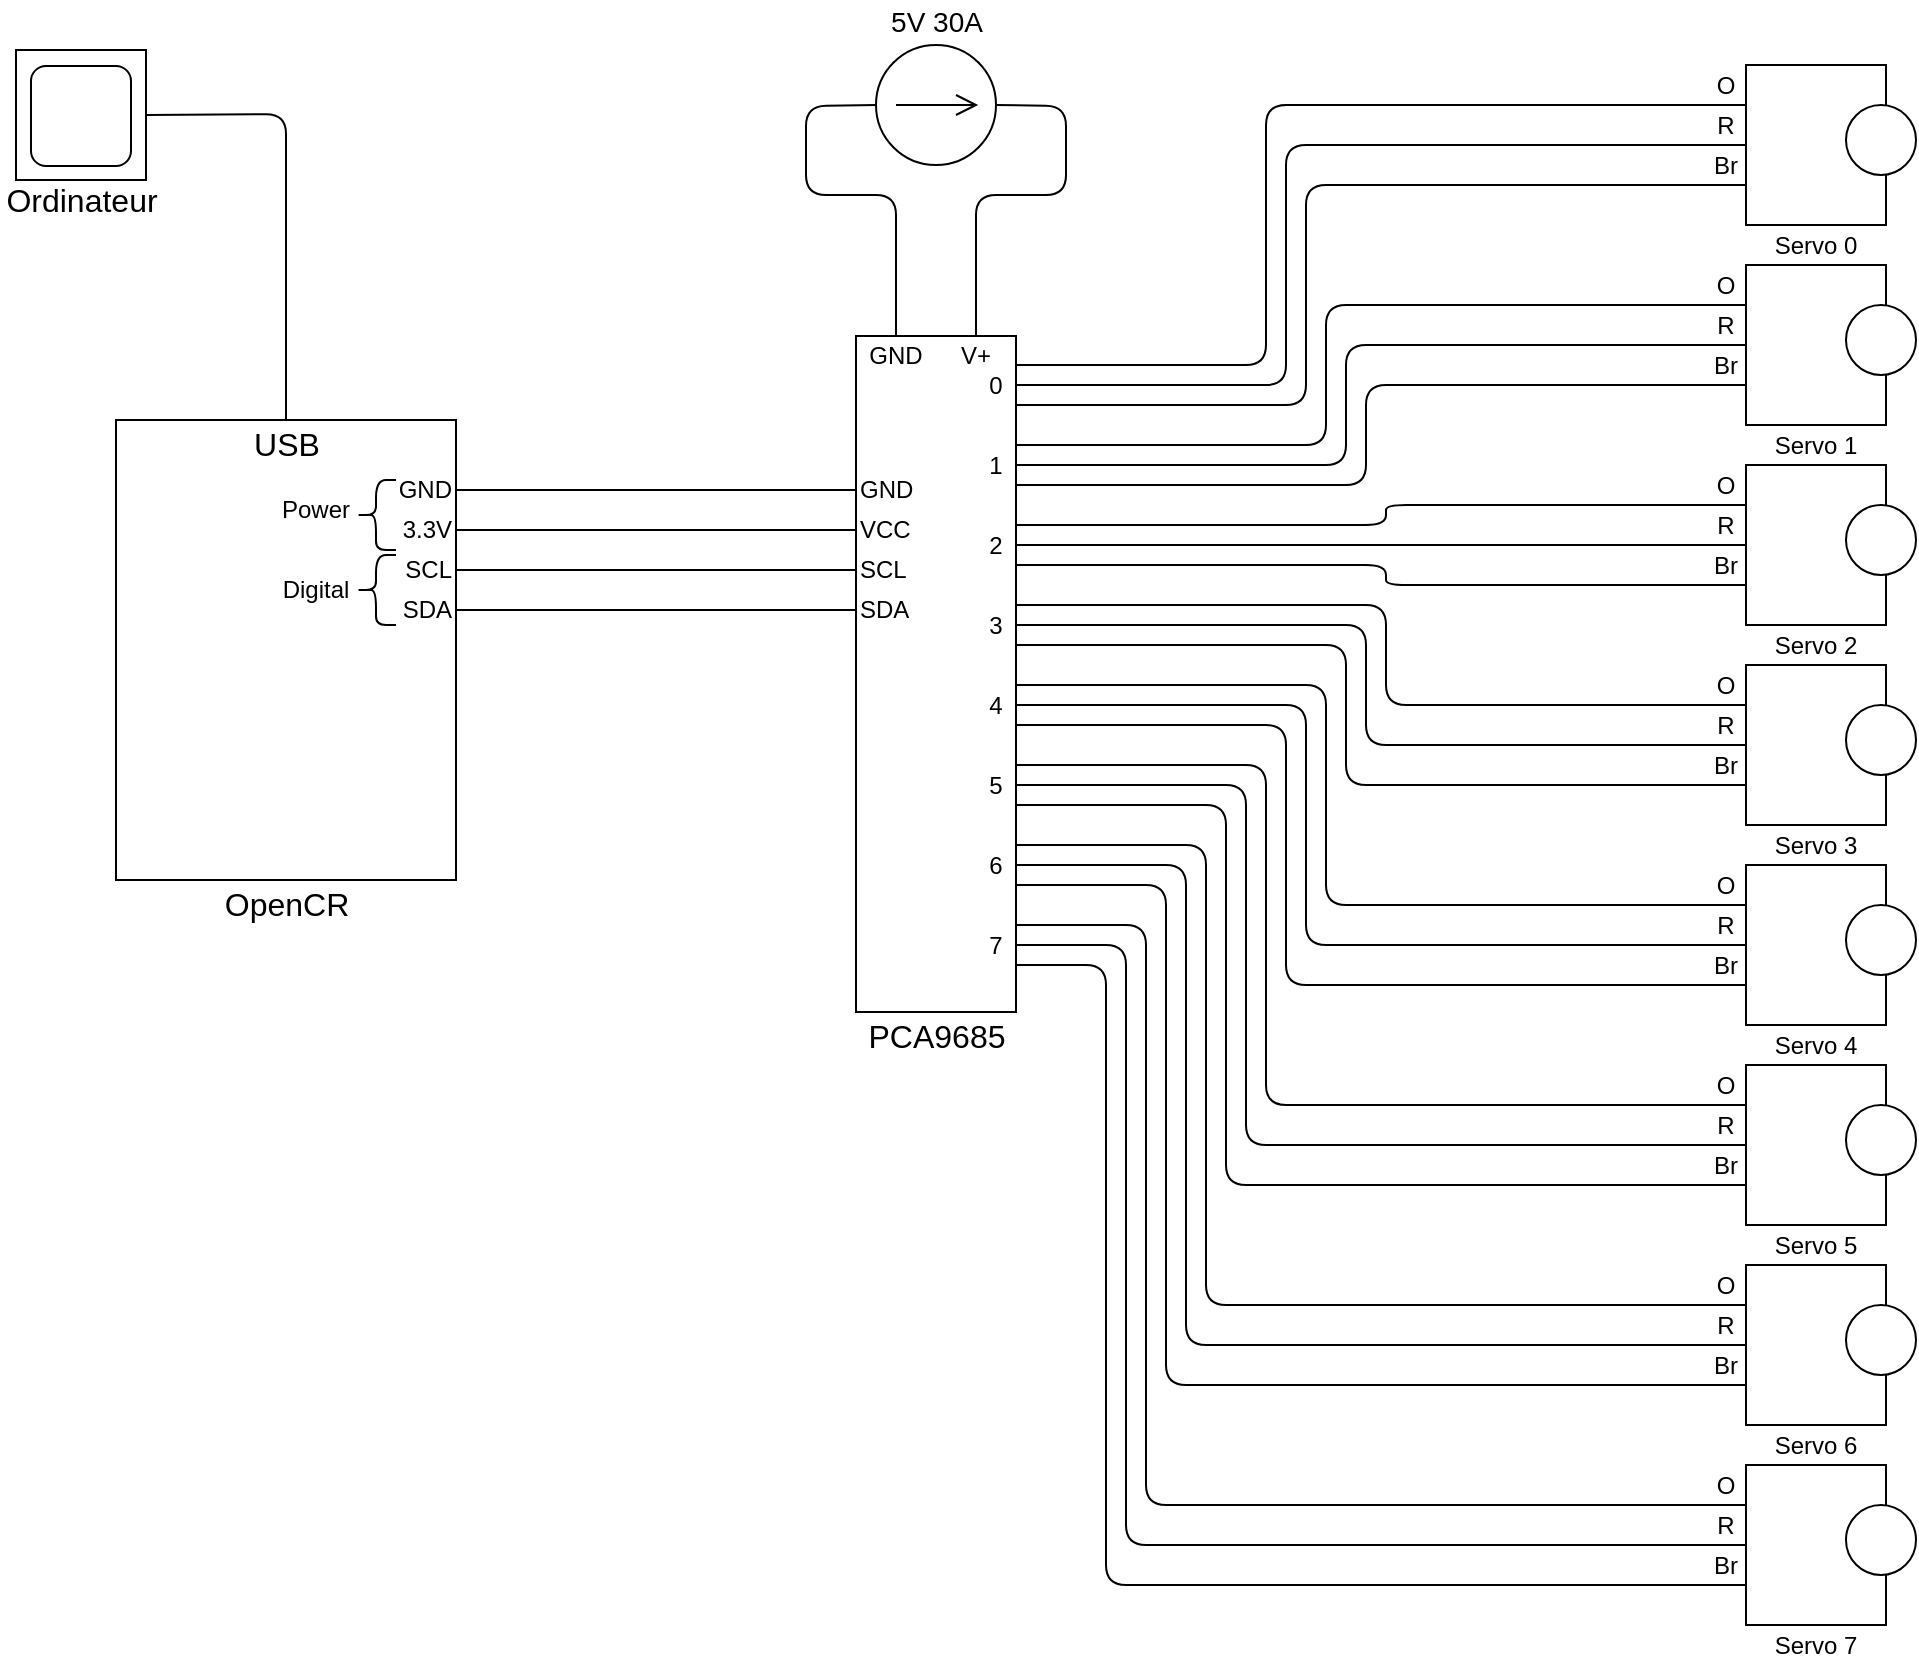 <mxfile version="10.6.0" type="device"><diagram name="Page-1" id="7e0a89b8-554c-2b80-1dc8-d5c74ca68de4"><mxGraphModel dx="1683" dy="985" grid="0" gridSize="5" guides="1" tooltips="1" connect="1" arrows="1" fold="1" page="1" pageScale="1" pageWidth="1100" pageHeight="850" background="#ffffff" math="0" shadow="0"><root><mxCell id="0"/><mxCell id="1" parent="0"/><mxCell id="9G2oaroTnhtxI1c97SBl-64" value="Servo 0" style="text;html=1;strokeColor=none;fillColor=none;align=center;verticalAlign=middle;whiteSpace=wrap;rounded=0;" vertex="1" parent="1"><mxGeometry x="965" y="127.5" width="60" height="20" as="geometry"/></mxCell><mxCell id="9G2oaroTnhtxI1c97SBl-65" value="Servo 1" style="text;html=1;strokeColor=none;fillColor=none;align=center;verticalAlign=middle;whiteSpace=wrap;rounded=0;" vertex="1" parent="1"><mxGeometry x="965" y="227.5" width="60" height="20" as="geometry"/></mxCell><mxCell id="9G2oaroTnhtxI1c97SBl-66" value="Servo 2" style="text;html=1;strokeColor=none;fillColor=none;align=center;verticalAlign=middle;whiteSpace=wrap;rounded=0;" vertex="1" parent="1"><mxGeometry x="965" y="327.5" width="60" height="20" as="geometry"/></mxCell><mxCell id="9G2oaroTnhtxI1c97SBl-67" value="Servo 3" style="text;html=1;strokeColor=none;fillColor=none;align=center;verticalAlign=middle;whiteSpace=wrap;rounded=0;" vertex="1" parent="1"><mxGeometry x="965" y="427.5" width="60" height="20" as="geometry"/></mxCell><mxCell id="9G2oaroTnhtxI1c97SBl-68" value="Servo 4" style="text;html=1;strokeColor=none;fillColor=none;align=center;verticalAlign=middle;whiteSpace=wrap;rounded=0;" vertex="1" parent="1"><mxGeometry x="965" y="527.5" width="60" height="20" as="geometry"/></mxCell><mxCell id="9G2oaroTnhtxI1c97SBl-69" value="Servo 5" style="text;html=1;strokeColor=none;fillColor=none;align=center;verticalAlign=middle;whiteSpace=wrap;rounded=0;" vertex="1" parent="1"><mxGeometry x="965" y="627.5" width="60" height="20" as="geometry"/></mxCell><mxCell id="9G2oaroTnhtxI1c97SBl-70" value="Servo 6" style="text;html=1;strokeColor=none;fillColor=none;align=center;verticalAlign=middle;whiteSpace=wrap;rounded=0;" vertex="1" parent="1"><mxGeometry x="965" y="727.5" width="60" height="20" as="geometry"/></mxCell><mxCell id="9G2oaroTnhtxI1c97SBl-71" value="Servo 7" style="text;html=1;strokeColor=none;fillColor=none;align=center;verticalAlign=middle;whiteSpace=wrap;rounded=0;" vertex="1" parent="1"><mxGeometry x="965" y="827.5" width="60" height="20" as="geometry"/></mxCell><mxCell id="9G2oaroTnhtxI1c97SBl-73" value="" style="rounded=0;whiteSpace=wrap;html=1;" vertex="1" parent="1"><mxGeometry x="515" y="183" width="80" height="338" as="geometry"/></mxCell><mxCell id="9G2oaroTnhtxI1c97SBl-98" value="" style="endArrow=none;html=1;entryX=0;entryY=0.25;entryDx=0;entryDy=0;" edge="1" parent="1" target="9G2oaroTnhtxI1c97SBl-1"><mxGeometry width="50" height="50" relative="1" as="geometry"><mxPoint x="595" y="197.5" as="sourcePoint"/><mxPoint x="930" y="67.5" as="targetPoint"/><Array as="points"><mxPoint x="720" y="197.5"/><mxPoint x="720" y="67.5"/></Array></mxGeometry></mxCell><mxCell id="9G2oaroTnhtxI1c97SBl-99" value="" style="endArrow=none;html=1;entryX=0;entryY=0.5;entryDx=0;entryDy=0;" edge="1" parent="1" target="9G2oaroTnhtxI1c97SBl-1"><mxGeometry width="50" height="50" relative="1" as="geometry"><mxPoint x="595" y="207.5" as="sourcePoint"/><mxPoint x="605" y="207.5" as="targetPoint"/><Array as="points"><mxPoint x="730" y="207.5"/><mxPoint x="730" y="87.5"/></Array></mxGeometry></mxCell><mxCell id="9G2oaroTnhtxI1c97SBl-100" value="" style="endArrow=none;html=1;entryX=0;entryY=0.75;entryDx=0;entryDy=0;" edge="1" parent="1" target="9G2oaroTnhtxI1c97SBl-1"><mxGeometry width="50" height="50" relative="1" as="geometry"><mxPoint x="595" y="217.5" as="sourcePoint"/><mxPoint x="605" y="217.5" as="targetPoint"/><Array as="points"><mxPoint x="740" y="217.5"/><mxPoint x="740" y="107.5"/></Array></mxGeometry></mxCell><mxCell id="9G2oaroTnhtxI1c97SBl-156" value="" style="endArrow=none;html=1;entryX=0;entryY=0.25;entryDx=0;entryDy=0;" edge="1" parent="1" target="9G2oaroTnhtxI1c97SBl-9"><mxGeometry width="50" height="50" relative="1" as="geometry"><mxPoint x="595" y="237.5" as="sourcePoint"/><mxPoint x="605" y="237.5" as="targetPoint"/><Array as="points"><mxPoint x="750" y="237.5"/><mxPoint x="750" y="167.5"/></Array></mxGeometry></mxCell><mxCell id="9G2oaroTnhtxI1c97SBl-157" value="" style="endArrow=none;html=1;entryX=0;entryY=0.5;entryDx=0;entryDy=0;" edge="1" parent="1" target="9G2oaroTnhtxI1c97SBl-9"><mxGeometry width="50" height="50" relative="1" as="geometry"><mxPoint x="595" y="247.5" as="sourcePoint"/><mxPoint x="825" y="238.603" as="targetPoint"/><Array as="points"><mxPoint x="760" y="247.5"/><mxPoint x="760" y="187.5"/></Array></mxGeometry></mxCell><mxCell id="9G2oaroTnhtxI1c97SBl-158" value="" style="endArrow=none;html=1;entryX=0;entryY=0.75;entryDx=0;entryDy=0;" edge="1" parent="1" target="9G2oaroTnhtxI1c97SBl-9"><mxGeometry width="50" height="50" relative="1" as="geometry"><mxPoint x="595" y="257.5" as="sourcePoint"/><mxPoint x="920" y="237.5" as="targetPoint"/><Array as="points"><mxPoint x="770" y="257.5"/><mxPoint x="770" y="207.5"/></Array></mxGeometry></mxCell><mxCell id="9G2oaroTnhtxI1c97SBl-159" value="" style="endArrow=none;html=1;entryX=0;entryY=0.25;entryDx=0;entryDy=0;" edge="1" parent="1" target="9G2oaroTnhtxI1c97SBl-15"><mxGeometry width="50" height="50" relative="1" as="geometry"><mxPoint x="595" y="277.5" as="sourcePoint"/><mxPoint x="605" y="277.5" as="targetPoint"/><Array as="points"><mxPoint x="780" y="277.5"/><mxPoint x="780" y="267.5"/></Array></mxGeometry></mxCell><mxCell id="9G2oaroTnhtxI1c97SBl-160" value="" style="endArrow=none;html=1;" edge="1" parent="1" target="9G2oaroTnhtxI1c97SBl-15"><mxGeometry width="50" height="50" relative="1" as="geometry"><mxPoint x="595" y="287.5" as="sourcePoint"/><mxPoint x="918.84" y="297.5" as="targetPoint"/></mxGeometry></mxCell><mxCell id="9G2oaroTnhtxI1c97SBl-161" value="" style="endArrow=none;html=1;entryX=0;entryY=0.75;entryDx=0;entryDy=0;" edge="1" parent="1" target="9G2oaroTnhtxI1c97SBl-15"><mxGeometry width="50" height="50" relative="1" as="geometry"><mxPoint x="595" y="297.5" as="sourcePoint"/><mxPoint x="605" y="297.5" as="targetPoint"/><Array as="points"><mxPoint x="780" y="297.5"/><mxPoint x="780" y="307.5"/></Array></mxGeometry></mxCell><mxCell id="9G2oaroTnhtxI1c97SBl-162" value="" style="endArrow=none;html=1;entryX=0;entryY=0.25;entryDx=0;entryDy=0;" edge="1" parent="1" target="9G2oaroTnhtxI1c97SBl-21"><mxGeometry width="50" height="50" relative="1" as="geometry"><mxPoint x="595" y="317.5" as="sourcePoint"/><mxPoint x="605" y="317.5" as="targetPoint"/><Array as="points"><mxPoint x="780" y="317.5"/><mxPoint x="780" y="367.5"/></Array></mxGeometry></mxCell><mxCell id="9G2oaroTnhtxI1c97SBl-163" value="" style="endArrow=none;html=1;entryX=0;entryY=0.5;entryDx=0;entryDy=0;" edge="1" parent="1" target="9G2oaroTnhtxI1c97SBl-21"><mxGeometry width="50" height="50" relative="1" as="geometry"><mxPoint x="595" y="327.5" as="sourcePoint"/><mxPoint x="605" y="327.5" as="targetPoint"/><Array as="points"><mxPoint x="770" y="327.5"/><mxPoint x="770" y="387.5"/></Array></mxGeometry></mxCell><mxCell id="9G2oaroTnhtxI1c97SBl-164" value="" style="endArrow=none;html=1;entryX=0;entryY=0.75;entryDx=0;entryDy=0;" edge="1" parent="1" target="9G2oaroTnhtxI1c97SBl-21"><mxGeometry width="50" height="50" relative="1" as="geometry"><mxPoint x="595" y="337.5" as="sourcePoint"/><mxPoint x="605" y="337.5" as="targetPoint"/><Array as="points"><mxPoint x="760" y="337.5"/><mxPoint x="760" y="407.5"/></Array></mxGeometry></mxCell><mxCell id="9G2oaroTnhtxI1c97SBl-165" value="" style="endArrow=none;html=1;entryX=0;entryY=0.25;entryDx=0;entryDy=0;" edge="1" parent="1" target="9G2oaroTnhtxI1c97SBl-39"><mxGeometry width="50" height="50" relative="1" as="geometry"><mxPoint x="595" y="357.5" as="sourcePoint"/><mxPoint x="605" y="357.5" as="targetPoint"/><Array as="points"><mxPoint x="750" y="357.5"/><mxPoint x="750" y="467.5"/></Array></mxGeometry></mxCell><mxCell id="9G2oaroTnhtxI1c97SBl-166" value="" style="endArrow=none;html=1;entryX=0;entryY=0.5;entryDx=0;entryDy=0;" edge="1" parent="1" target="9G2oaroTnhtxI1c97SBl-39"><mxGeometry width="50" height="50" relative="1" as="geometry"><mxPoint x="595" y="367.5" as="sourcePoint"/><mxPoint x="605" y="367.5" as="targetPoint"/><Array as="points"><mxPoint x="740" y="367.5"/><mxPoint x="740" y="487.5"/></Array></mxGeometry></mxCell><mxCell id="9G2oaroTnhtxI1c97SBl-167" value="" style="endArrow=none;html=1;entryX=0;entryY=0.75;entryDx=0;entryDy=0;" edge="1" parent="1" target="9G2oaroTnhtxI1c97SBl-39"><mxGeometry width="50" height="50" relative="1" as="geometry"><mxPoint x="595" y="377.5" as="sourcePoint"/><mxPoint x="605" y="377.5" as="targetPoint"/><Array as="points"><mxPoint x="730" y="377.5"/><mxPoint x="730" y="507.5"/></Array></mxGeometry></mxCell><mxCell id="9G2oaroTnhtxI1c97SBl-168" value="" style="endArrow=none;html=1;entryX=0;entryY=0.25;entryDx=0;entryDy=0;" edge="1" parent="1" target="9G2oaroTnhtxI1c97SBl-45"><mxGeometry width="50" height="50" relative="1" as="geometry"><mxPoint x="595" y="397.5" as="sourcePoint"/><mxPoint x="605" y="397.5" as="targetPoint"/><Array as="points"><mxPoint x="720" y="397.5"/><mxPoint x="720" y="567.5"/></Array></mxGeometry></mxCell><mxCell id="9G2oaroTnhtxI1c97SBl-169" value="" style="endArrow=none;html=1;entryX=0;entryY=0.5;entryDx=0;entryDy=0;" edge="1" parent="1" target="9G2oaroTnhtxI1c97SBl-45"><mxGeometry width="50" height="50" relative="1" as="geometry"><mxPoint x="595" y="407.5" as="sourcePoint"/><mxPoint x="605" y="407.5" as="targetPoint"/><Array as="points"><mxPoint x="710" y="407.5"/><mxPoint x="710" y="587.5"/></Array></mxGeometry></mxCell><mxCell id="9G2oaroTnhtxI1c97SBl-170" value="" style="endArrow=none;html=1;entryX=0;entryY=0.75;entryDx=0;entryDy=0;" edge="1" parent="1" target="9G2oaroTnhtxI1c97SBl-45"><mxGeometry width="50" height="50" relative="1" as="geometry"><mxPoint x="595" y="417.5" as="sourcePoint"/><mxPoint x="825" y="607.5" as="targetPoint"/><Array as="points"><mxPoint x="700" y="417.5"/><mxPoint x="700" y="607.5"/></Array></mxGeometry></mxCell><mxCell id="9G2oaroTnhtxI1c97SBl-171" value="" style="endArrow=none;html=1;entryX=0;entryY=0.25;entryDx=0;entryDy=0;" edge="1" parent="1" target="9G2oaroTnhtxI1c97SBl-53"><mxGeometry width="50" height="50" relative="1" as="geometry"><mxPoint x="595" y="437.5" as="sourcePoint"/><mxPoint x="605" y="437.5" as="targetPoint"/><Array as="points"><mxPoint x="690" y="437.5"/><mxPoint x="690" y="667.5"/></Array></mxGeometry></mxCell><mxCell id="9G2oaroTnhtxI1c97SBl-172" value="" style="endArrow=none;html=1;entryX=0;entryY=0.5;entryDx=0;entryDy=0;" edge="1" parent="1" target="9G2oaroTnhtxI1c97SBl-53"><mxGeometry width="50" height="50" relative="1" as="geometry"><mxPoint x="595" y="447.5" as="sourcePoint"/><mxPoint x="605" y="447.5" as="targetPoint"/><Array as="points"><mxPoint x="680" y="447.5"/><mxPoint x="680" y="687.5"/></Array></mxGeometry></mxCell><mxCell id="9G2oaroTnhtxI1c97SBl-173" value="" style="endArrow=none;html=1;entryX=0;entryY=0.75;entryDx=0;entryDy=0;" edge="1" parent="1" target="9G2oaroTnhtxI1c97SBl-53"><mxGeometry width="50" height="50" relative="1" as="geometry"><mxPoint x="595" y="457.5" as="sourcePoint"/><mxPoint x="605" y="457.5" as="targetPoint"/><Array as="points"><mxPoint x="670" y="457.5"/><mxPoint x="670" y="707.5"/></Array></mxGeometry></mxCell><mxCell id="9G2oaroTnhtxI1c97SBl-174" value="" style="endArrow=none;html=1;entryX=0;entryY=0.25;entryDx=0;entryDy=0;" edge="1" parent="1" target="9G2oaroTnhtxI1c97SBl-59"><mxGeometry width="50" height="50" relative="1" as="geometry"><mxPoint x="595" y="477.5" as="sourcePoint"/><mxPoint x="860" y="757.5" as="targetPoint"/><Array as="points"><mxPoint x="660" y="477.5"/><mxPoint x="660" y="767.5"/></Array></mxGeometry></mxCell><mxCell id="9G2oaroTnhtxI1c97SBl-175" value="" style="endArrow=none;html=1;entryX=0;entryY=0.5;entryDx=0;entryDy=0;" edge="1" parent="1" target="9G2oaroTnhtxI1c97SBl-59"><mxGeometry width="50" height="50" relative="1" as="geometry"><mxPoint x="595" y="487.5" as="sourcePoint"/><mxPoint x="770" y="757.5" as="targetPoint"/><Array as="points"><mxPoint x="650" y="487.5"/><mxPoint x="650" y="787.5"/></Array></mxGeometry></mxCell><mxCell id="9G2oaroTnhtxI1c97SBl-176" value="" style="endArrow=none;html=1;entryX=0;entryY=0.75;entryDx=0;entryDy=0;" edge="1" parent="1" target="9G2oaroTnhtxI1c97SBl-59"><mxGeometry width="50" height="50" relative="1" as="geometry"><mxPoint x="595" y="497.5" as="sourcePoint"/><mxPoint x="775" y="787.5" as="targetPoint"/><Array as="points"><mxPoint x="640" y="497.5"/><mxPoint x="640" y="807.5"/></Array></mxGeometry></mxCell><mxCell id="9G2oaroTnhtxI1c97SBl-1" value="" style="rounded=0;whiteSpace=wrap;html=1;" vertex="1" parent="1"><mxGeometry x="960" y="47.5" width="70" height="80" as="geometry"/></mxCell><mxCell id="9G2oaroTnhtxI1c97SBl-6" value="" style="ellipse;whiteSpace=wrap;html=1;aspect=fixed;" vertex="1" parent="1"><mxGeometry x="1010" y="67.5" width="35" height="35" as="geometry"/></mxCell><mxCell id="9G2oaroTnhtxI1c97SBl-74" value="O" style="text;html=1;strokeColor=none;fillColor=none;align=center;verticalAlign=middle;whiteSpace=wrap;rounded=0;" vertex="1" parent="1"><mxGeometry x="940" y="47.5" width="20" height="20" as="geometry"/></mxCell><mxCell id="9G2oaroTnhtxI1c97SBl-75" value="R" style="text;html=1;strokeColor=none;fillColor=none;align=center;verticalAlign=middle;whiteSpace=wrap;rounded=0;" vertex="1" parent="1"><mxGeometry x="940" y="67.5" width="20" height="20" as="geometry"/></mxCell><mxCell id="9G2oaroTnhtxI1c97SBl-76" value="Br" style="text;html=1;strokeColor=none;fillColor=none;align=center;verticalAlign=middle;whiteSpace=wrap;rounded=0;" vertex="1" parent="1"><mxGeometry x="940" y="87.5" width="20" height="20" as="geometry"/></mxCell><mxCell id="9G2oaroTnhtxI1c97SBl-9" value="" style="rounded=0;whiteSpace=wrap;html=1;" vertex="1" parent="1"><mxGeometry x="960" y="147.5" width="70" height="80" as="geometry"/></mxCell><mxCell id="9G2oaroTnhtxI1c97SBl-13" value="" style="ellipse;whiteSpace=wrap;html=1;aspect=fixed;" vertex="1" parent="1"><mxGeometry x="1010" y="167.5" width="35" height="35" as="geometry"/></mxCell><mxCell id="9G2oaroTnhtxI1c97SBl-77" value="O" style="text;html=1;strokeColor=none;fillColor=none;align=center;verticalAlign=middle;whiteSpace=wrap;rounded=0;" vertex="1" parent="1"><mxGeometry x="940" y="147.5" width="20" height="20" as="geometry"/></mxCell><mxCell id="9G2oaroTnhtxI1c97SBl-78" value="R" style="text;html=1;strokeColor=none;fillColor=none;align=center;verticalAlign=middle;whiteSpace=wrap;rounded=0;" vertex="1" parent="1"><mxGeometry x="940" y="167.5" width="20" height="20" as="geometry"/></mxCell><mxCell id="9G2oaroTnhtxI1c97SBl-79" value="Br" style="text;html=1;strokeColor=none;fillColor=none;align=center;verticalAlign=middle;whiteSpace=wrap;rounded=0;" vertex="1" parent="1"><mxGeometry x="940" y="187.5" width="20" height="20" as="geometry"/></mxCell><mxCell id="9G2oaroTnhtxI1c97SBl-15" value="" style="rounded=0;whiteSpace=wrap;html=1;" vertex="1" parent="1"><mxGeometry x="960" y="247.5" width="70" height="80" as="geometry"/></mxCell><mxCell id="9G2oaroTnhtxI1c97SBl-19" value="" style="ellipse;whiteSpace=wrap;html=1;aspect=fixed;" vertex="1" parent="1"><mxGeometry x="1010" y="267.5" width="35" height="35" as="geometry"/></mxCell><mxCell id="9G2oaroTnhtxI1c97SBl-80" value="O" style="text;html=1;strokeColor=none;fillColor=none;align=center;verticalAlign=middle;whiteSpace=wrap;rounded=0;" vertex="1" parent="1"><mxGeometry x="940" y="247.5" width="20" height="20" as="geometry"/></mxCell><mxCell id="9G2oaroTnhtxI1c97SBl-81" value="R" style="text;html=1;strokeColor=none;fillColor=none;align=center;verticalAlign=middle;whiteSpace=wrap;rounded=0;" vertex="1" parent="1"><mxGeometry x="940" y="267.5" width="20" height="20" as="geometry"/></mxCell><mxCell id="9G2oaroTnhtxI1c97SBl-82" value="Br" style="text;html=1;strokeColor=none;fillColor=none;align=center;verticalAlign=middle;whiteSpace=wrap;rounded=0;" vertex="1" parent="1"><mxGeometry x="940" y="287.5" width="20" height="20" as="geometry"/></mxCell><mxCell id="9G2oaroTnhtxI1c97SBl-21" value="" style="rounded=0;whiteSpace=wrap;html=1;" vertex="1" parent="1"><mxGeometry x="960" y="347.5" width="70" height="80" as="geometry"/></mxCell><mxCell id="9G2oaroTnhtxI1c97SBl-25" value="" style="ellipse;whiteSpace=wrap;html=1;aspect=fixed;" vertex="1" parent="1"><mxGeometry x="1010" y="367.5" width="35" height="35" as="geometry"/></mxCell><mxCell id="9G2oaroTnhtxI1c97SBl-83" value="O" style="text;html=1;strokeColor=none;fillColor=none;align=center;verticalAlign=middle;whiteSpace=wrap;rounded=0;" vertex="1" parent="1"><mxGeometry x="940" y="347.5" width="20" height="20" as="geometry"/></mxCell><mxCell id="9G2oaroTnhtxI1c97SBl-84" value="R" style="text;html=1;strokeColor=none;fillColor=none;align=center;verticalAlign=middle;whiteSpace=wrap;rounded=0;" vertex="1" parent="1"><mxGeometry x="940" y="367.5" width="20" height="20" as="geometry"/></mxCell><mxCell id="9G2oaroTnhtxI1c97SBl-85" value="Br" style="text;html=1;strokeColor=none;fillColor=none;align=center;verticalAlign=middle;whiteSpace=wrap;rounded=0;" vertex="1" parent="1"><mxGeometry x="940" y="387.5" width="20" height="20" as="geometry"/></mxCell><mxCell id="9G2oaroTnhtxI1c97SBl-39" value="" style="rounded=0;whiteSpace=wrap;html=1;" vertex="1" parent="1"><mxGeometry x="960" y="447.5" width="70" height="80" as="geometry"/></mxCell><mxCell id="9G2oaroTnhtxI1c97SBl-43" value="" style="ellipse;whiteSpace=wrap;html=1;aspect=fixed;" vertex="1" parent="1"><mxGeometry x="1010" y="467.5" width="35" height="35" as="geometry"/></mxCell><mxCell id="9G2oaroTnhtxI1c97SBl-86" value="O" style="text;html=1;strokeColor=none;fillColor=none;align=center;verticalAlign=middle;whiteSpace=wrap;rounded=0;" vertex="1" parent="1"><mxGeometry x="940" y="447.5" width="20" height="20" as="geometry"/></mxCell><mxCell id="9G2oaroTnhtxI1c97SBl-87" value="R" style="text;html=1;strokeColor=none;fillColor=none;align=center;verticalAlign=middle;whiteSpace=wrap;rounded=0;" vertex="1" parent="1"><mxGeometry x="940" y="467.5" width="20" height="20" as="geometry"/></mxCell><mxCell id="9G2oaroTnhtxI1c97SBl-88" value="Br" style="text;html=1;strokeColor=none;fillColor=none;align=center;verticalAlign=middle;whiteSpace=wrap;rounded=0;" vertex="1" parent="1"><mxGeometry x="940" y="487.5" width="20" height="20" as="geometry"/></mxCell><mxCell id="9G2oaroTnhtxI1c97SBl-45" value="" style="rounded=0;whiteSpace=wrap;html=1;" vertex="1" parent="1"><mxGeometry x="960" y="547.5" width="70" height="80" as="geometry"/></mxCell><mxCell id="9G2oaroTnhtxI1c97SBl-49" value="" style="ellipse;whiteSpace=wrap;html=1;aspect=fixed;" vertex="1" parent="1"><mxGeometry x="1010" y="567.5" width="35" height="35" as="geometry"/></mxCell><mxCell id="9G2oaroTnhtxI1c97SBl-89" value="O" style="text;html=1;strokeColor=none;fillColor=none;align=center;verticalAlign=middle;whiteSpace=wrap;rounded=0;" vertex="1" parent="1"><mxGeometry x="940" y="547.5" width="20" height="20" as="geometry"/></mxCell><mxCell id="9G2oaroTnhtxI1c97SBl-90" value="R" style="text;html=1;strokeColor=none;fillColor=none;align=center;verticalAlign=middle;whiteSpace=wrap;rounded=0;" vertex="1" parent="1"><mxGeometry x="940" y="567.5" width="20" height="20" as="geometry"/></mxCell><mxCell id="9G2oaroTnhtxI1c97SBl-91" value="Br" style="text;html=1;strokeColor=none;fillColor=none;align=center;verticalAlign=middle;whiteSpace=wrap;rounded=0;" vertex="1" parent="1"><mxGeometry x="940" y="587.5" width="20" height="20" as="geometry"/></mxCell><mxCell id="9G2oaroTnhtxI1c97SBl-53" value="" style="rounded=0;whiteSpace=wrap;html=1;" vertex="1" parent="1"><mxGeometry x="960" y="647.5" width="70" height="80" as="geometry"/></mxCell><mxCell id="9G2oaroTnhtxI1c97SBl-57" value="" style="ellipse;whiteSpace=wrap;html=1;aspect=fixed;" vertex="1" parent="1"><mxGeometry x="1010" y="667.5" width="35" height="35" as="geometry"/></mxCell><mxCell id="9G2oaroTnhtxI1c97SBl-92" value="O" style="text;html=1;strokeColor=none;fillColor=none;align=center;verticalAlign=middle;whiteSpace=wrap;rounded=0;" vertex="1" parent="1"><mxGeometry x="940" y="647.5" width="20" height="20" as="geometry"/></mxCell><mxCell id="9G2oaroTnhtxI1c97SBl-93" value="R" style="text;html=1;strokeColor=none;fillColor=none;align=center;verticalAlign=middle;whiteSpace=wrap;rounded=0;" vertex="1" parent="1"><mxGeometry x="940" y="667.5" width="20" height="20" as="geometry"/></mxCell><mxCell id="9G2oaroTnhtxI1c97SBl-94" value="Br" style="text;html=1;strokeColor=none;fillColor=none;align=center;verticalAlign=middle;whiteSpace=wrap;rounded=0;" vertex="1" parent="1"><mxGeometry x="940" y="687.5" width="20" height="20" as="geometry"/></mxCell><mxCell id="9G2oaroTnhtxI1c97SBl-59" value="" style="rounded=0;whiteSpace=wrap;html=1;" vertex="1" parent="1"><mxGeometry x="960" y="747.5" width="70" height="80" as="geometry"/></mxCell><mxCell id="9G2oaroTnhtxI1c97SBl-63" value="" style="ellipse;whiteSpace=wrap;html=1;aspect=fixed;" vertex="1" parent="1"><mxGeometry x="1010" y="767.5" width="35" height="35" as="geometry"/></mxCell><mxCell id="9G2oaroTnhtxI1c97SBl-95" value="O" style="text;html=1;strokeColor=none;fillColor=none;align=center;verticalAlign=middle;whiteSpace=wrap;rounded=0;" vertex="1" parent="1"><mxGeometry x="940" y="747.5" width="20" height="20" as="geometry"/></mxCell><mxCell id="9G2oaroTnhtxI1c97SBl-96" value="R" style="text;html=1;strokeColor=none;fillColor=none;align=center;verticalAlign=middle;whiteSpace=wrap;rounded=0;" vertex="1" parent="1"><mxGeometry x="940" y="767.5" width="20" height="20" as="geometry"/></mxCell><mxCell id="9G2oaroTnhtxI1c97SBl-97" value="Br" style="text;html=1;strokeColor=none;fillColor=none;align=center;verticalAlign=middle;whiteSpace=wrap;rounded=0;" vertex="1" parent="1"><mxGeometry x="940" y="787.5" width="20" height="20" as="geometry"/></mxCell><mxCell id="9G2oaroTnhtxI1c97SBl-186" value="" style="verticalLabelPosition=bottom;shadow=0;dashed=0;align=center;fillColor=#ffffff;html=1;verticalAlign=top;strokeWidth=1;shape=mxgraph.electrical.signal_sources.dc_source_2;" vertex="1" parent="1"><mxGeometry x="525" y="37.5" width="60" height="60" as="geometry"/></mxCell><mxCell id="9G2oaroTnhtxI1c97SBl-187" value="" style="endArrow=none;html=1;entryX=1;entryY=0.5;entryDx=0;entryDy=0;entryPerimeter=0;exitX=0.75;exitY=0;exitDx=0;exitDy=0;" edge="1" parent="1" source="9G2oaroTnhtxI1c97SBl-73" target="9G2oaroTnhtxI1c97SBl-186"><mxGeometry width="50" height="50" relative="1" as="geometry"><mxPoint x="415" y="122.5" as="sourcePoint"/><mxPoint x="465" y="72.5" as="targetPoint"/><Array as="points"><mxPoint x="575" y="112.5"/><mxPoint x="620" y="112.5"/><mxPoint x="620" y="68"/></Array></mxGeometry></mxCell><mxCell id="9G2oaroTnhtxI1c97SBl-188" value="" style="endArrow=none;html=1;entryX=0;entryY=0.5;entryDx=0;entryDy=0;entryPerimeter=0;exitX=0.25;exitY=0;exitDx=0;exitDy=0;" edge="1" parent="1" source="9G2oaroTnhtxI1c97SBl-73" target="9G2oaroTnhtxI1c97SBl-186"><mxGeometry width="50" height="50" relative="1" as="geometry"><mxPoint x="410" y="132.5" as="sourcePoint"/><mxPoint x="460" y="82.5" as="targetPoint"/><Array as="points"><mxPoint x="535" y="112.5"/><mxPoint x="490" y="112.5"/><mxPoint x="490" y="68"/></Array></mxGeometry></mxCell><mxCell id="9G2oaroTnhtxI1c97SBl-189" value="0&lt;br&gt;" style="text;html=1;strokeColor=none;fillColor=none;align=center;verticalAlign=middle;whiteSpace=wrap;rounded=0;" vertex="1" parent="1"><mxGeometry x="575" y="197.5" width="20" height="20" as="geometry"/></mxCell><mxCell id="9G2oaroTnhtxI1c97SBl-190" value="1&lt;br&gt;" style="text;html=1;strokeColor=none;fillColor=none;align=center;verticalAlign=middle;whiteSpace=wrap;rounded=0;" vertex="1" parent="1"><mxGeometry x="575" y="237.5" width="20" height="20" as="geometry"/></mxCell><mxCell id="9G2oaroTnhtxI1c97SBl-191" value="2&lt;br&gt;" style="text;html=1;strokeColor=none;fillColor=none;align=center;verticalAlign=middle;whiteSpace=wrap;rounded=0;" vertex="1" parent="1"><mxGeometry x="575" y="277.5" width="20" height="20" as="geometry"/></mxCell><mxCell id="9G2oaroTnhtxI1c97SBl-192" value="3&lt;br&gt;" style="text;html=1;strokeColor=none;fillColor=none;align=center;verticalAlign=middle;whiteSpace=wrap;rounded=0;" vertex="1" parent="1"><mxGeometry x="575" y="317.5" width="20" height="20" as="geometry"/></mxCell><mxCell id="9G2oaroTnhtxI1c97SBl-193" value="4&lt;br&gt;" style="text;html=1;strokeColor=none;fillColor=none;align=center;verticalAlign=middle;whiteSpace=wrap;rounded=0;" vertex="1" parent="1"><mxGeometry x="575" y="357.5" width="20" height="20" as="geometry"/></mxCell><mxCell id="9G2oaroTnhtxI1c97SBl-195" value="5&lt;br&gt;" style="text;html=1;strokeColor=none;fillColor=none;align=center;verticalAlign=middle;whiteSpace=wrap;rounded=0;" vertex="1" parent="1"><mxGeometry x="575" y="397.5" width="20" height="20" as="geometry"/></mxCell><mxCell id="9G2oaroTnhtxI1c97SBl-196" value="6&lt;br&gt;" style="text;html=1;strokeColor=none;fillColor=none;align=center;verticalAlign=middle;whiteSpace=wrap;rounded=0;" vertex="1" parent="1"><mxGeometry x="575" y="437.5" width="20" height="20" as="geometry"/></mxCell><mxCell id="9G2oaroTnhtxI1c97SBl-197" value="7&lt;br&gt;" style="text;html=1;strokeColor=none;fillColor=none;align=center;verticalAlign=middle;whiteSpace=wrap;rounded=0;" vertex="1" parent="1"><mxGeometry x="575" y="477.5" width="20" height="20" as="geometry"/></mxCell><mxCell id="9G2oaroTnhtxI1c97SBl-198" value="V+" style="text;html=1;strokeColor=none;fillColor=none;align=center;verticalAlign=middle;whiteSpace=wrap;rounded=0;" vertex="1" parent="1"><mxGeometry x="565" y="183" width="20" height="20" as="geometry"/></mxCell><mxCell id="9G2oaroTnhtxI1c97SBl-199" value="GND" style="text;html=1;strokeColor=none;fillColor=none;align=center;verticalAlign=middle;whiteSpace=wrap;rounded=0;" vertex="1" parent="1"><mxGeometry x="520" y="183" width="30" height="20" as="geometry"/></mxCell><mxCell id="9G2oaroTnhtxI1c97SBl-200" value="" style="rounded=0;whiteSpace=wrap;html=1;" vertex="1" parent="1"><mxGeometry x="145" y="225" width="170" height="230" as="geometry"/></mxCell><mxCell id="9G2oaroTnhtxI1c97SBl-201" value="" style="endArrow=none;html=1;" edge="1" parent="1"><mxGeometry width="50" height="50" relative="1" as="geometry"><mxPoint x="315" y="260" as="sourcePoint"/><mxPoint x="515" y="260" as="targetPoint"/></mxGeometry></mxCell><mxCell id="9G2oaroTnhtxI1c97SBl-202" value="" style="endArrow=none;html=1;" edge="1" parent="1"><mxGeometry width="50" height="50" relative="1" as="geometry"><mxPoint x="315" y="280" as="sourcePoint"/><mxPoint x="515" y="280" as="targetPoint"/></mxGeometry></mxCell><mxCell id="9G2oaroTnhtxI1c97SBl-203" value="" style="endArrow=none;html=1;" edge="1" parent="1"><mxGeometry width="50" height="50" relative="1" as="geometry"><mxPoint x="315" y="300" as="sourcePoint"/><mxPoint x="515" y="300" as="targetPoint"/></mxGeometry></mxCell><mxCell id="9G2oaroTnhtxI1c97SBl-204" value="" style="endArrow=none;html=1;" edge="1" parent="1"><mxGeometry width="50" height="50" relative="1" as="geometry"><mxPoint x="315" y="320" as="sourcePoint"/><mxPoint x="515" y="320" as="targetPoint"/></mxGeometry></mxCell><mxCell id="9G2oaroTnhtxI1c97SBl-205" value="GND" style="text;html=1;strokeColor=none;fillColor=none;align=left;verticalAlign=middle;whiteSpace=wrap;rounded=0;" vertex="1" parent="1"><mxGeometry x="515" y="250" width="30" height="20" as="geometry"/></mxCell><mxCell id="9G2oaroTnhtxI1c97SBl-206" value="VCC" style="text;html=1;strokeColor=none;fillColor=none;align=left;verticalAlign=middle;whiteSpace=wrap;rounded=0;" vertex="1" parent="1"><mxGeometry x="515" y="270" width="30" height="20" as="geometry"/></mxCell><mxCell id="9G2oaroTnhtxI1c97SBl-207" value="SCL" style="text;html=1;strokeColor=none;fillColor=none;align=left;verticalAlign=middle;whiteSpace=wrap;rounded=0;" vertex="1" parent="1"><mxGeometry x="515" y="290" width="30" height="20" as="geometry"/></mxCell><mxCell id="9G2oaroTnhtxI1c97SBl-208" value="SDA" style="text;html=1;strokeColor=none;fillColor=none;align=left;verticalAlign=middle;whiteSpace=wrap;rounded=0;" vertex="1" parent="1"><mxGeometry x="515" y="310" width="30" height="20" as="geometry"/></mxCell><mxCell id="9G2oaroTnhtxI1c97SBl-209" value="&lt;font style=&quot;font-size: 14px&quot;&gt;5V 30A&lt;/font&gt;" style="text;html=1;resizable=0;points=[];autosize=1;align=center;verticalAlign=top;spacingTop=-4;" vertex="1" parent="1"><mxGeometry x="525" y="15" width="60" height="20" as="geometry"/></mxCell><mxCell id="9G2oaroTnhtxI1c97SBl-212" value="SDA" style="text;html=1;strokeColor=none;fillColor=none;align=right;verticalAlign=middle;whiteSpace=wrap;rounded=0;" vertex="1" parent="1"><mxGeometry x="285" y="310" width="30" height="20" as="geometry"/></mxCell><mxCell id="9G2oaroTnhtxI1c97SBl-213" value="SCL" style="text;html=1;strokeColor=none;fillColor=none;align=right;verticalAlign=middle;whiteSpace=wrap;rounded=0;" vertex="1" parent="1"><mxGeometry x="285" y="290" width="30" height="20" as="geometry"/></mxCell><mxCell id="9G2oaroTnhtxI1c97SBl-214" value="GND" style="text;html=1;strokeColor=none;fillColor=none;align=right;verticalAlign=middle;whiteSpace=wrap;rounded=0;" vertex="1" parent="1"><mxGeometry x="285" y="250" width="30" height="20" as="geometry"/></mxCell><mxCell id="9G2oaroTnhtxI1c97SBl-215" value="3.3V" style="text;html=1;strokeColor=none;fillColor=none;align=right;verticalAlign=middle;whiteSpace=wrap;rounded=0;" vertex="1" parent="1"><mxGeometry x="285" y="270" width="30" height="20" as="geometry"/></mxCell><mxCell id="9G2oaroTnhtxI1c97SBl-217" value="" style="shape=curlyBracket;whiteSpace=wrap;html=1;rounded=1;align=right;" vertex="1" parent="1"><mxGeometry x="265" y="255" width="20" height="35" as="geometry"/></mxCell><mxCell id="9G2oaroTnhtxI1c97SBl-218" value="" style="shape=curlyBracket;whiteSpace=wrap;html=1;rounded=1;align=right;" vertex="1" parent="1"><mxGeometry x="265" y="292.5" width="20" height="35" as="geometry"/></mxCell><mxCell id="9G2oaroTnhtxI1c97SBl-219" value="Power" style="text;html=1;strokeColor=none;fillColor=none;align=center;verticalAlign=middle;whiteSpace=wrap;rounded=0;" vertex="1" parent="1"><mxGeometry x="230" y="260" width="30" height="20" as="geometry"/></mxCell><mxCell id="9G2oaroTnhtxI1c97SBl-220" value="Digital" style="text;html=1;strokeColor=none;fillColor=none;align=center;verticalAlign=middle;whiteSpace=wrap;rounded=0;" vertex="1" parent="1"><mxGeometry x="230" y="300" width="30" height="20" as="geometry"/></mxCell><mxCell id="9G2oaroTnhtxI1c97SBl-221" value="PCA9685&lt;br style=&quot;font-size: 16px;&quot;&gt;" style="text;html=1;resizable=0;points=[];autosize=1;align=center;verticalAlign=top;spacingTop=-4;fontSize=16;" vertex="1" parent="1"><mxGeometry x="522.5" y="521" width="65" height="20" as="geometry"/></mxCell><mxCell id="9G2oaroTnhtxI1c97SBl-222" value="OpenCR&lt;br style=&quot;font-size: 16px&quot;&gt;" style="text;html=1;resizable=0;points=[];autosize=1;align=center;verticalAlign=top;spacingTop=-4;fontSize=16;" vertex="1" parent="1"><mxGeometry x="192.5" y="455" width="75" height="20" as="geometry"/></mxCell><mxCell id="9G2oaroTnhtxI1c97SBl-224" value="" style="whiteSpace=wrap;html=1;aspect=fixed;fontSize=16;align=center;" vertex="1" parent="1"><mxGeometry x="95" y="40" width="65" height="65" as="geometry"/></mxCell><mxCell id="9G2oaroTnhtxI1c97SBl-225" value="" style="rounded=1;whiteSpace=wrap;html=1;fontSize=16;align=center;" vertex="1" parent="1"><mxGeometry x="102.5" y="48" width="50" height="50" as="geometry"/></mxCell><mxCell id="9G2oaroTnhtxI1c97SBl-226" value="Ordinateur&lt;br&gt;" style="text;html=1;strokeColor=none;fillColor=none;align=center;verticalAlign=middle;whiteSpace=wrap;rounded=0;fontSize=16;" vertex="1" parent="1"><mxGeometry x="87.5" y="105" width="80" height="20" as="geometry"/></mxCell><mxCell id="9G2oaroTnhtxI1c97SBl-227" value="" style="endArrow=none;html=1;fontSize=16;exitX=1;exitY=0.5;exitDx=0;exitDy=0;entryX=0.5;entryY=0;entryDx=0;entryDy=0;" edge="1" parent="1" source="9G2oaroTnhtxI1c97SBl-224" target="9G2oaroTnhtxI1c97SBl-200"><mxGeometry width="50" height="50" relative="1" as="geometry"><mxPoint x="240" y="115" as="sourcePoint"/><mxPoint x="290" y="65" as="targetPoint"/><Array as="points"><mxPoint x="230" y="72"/></Array></mxGeometry></mxCell><mxCell id="9G2oaroTnhtxI1c97SBl-228" value="USB" style="text;html=1;resizable=0;points=[];autosize=1;align=center;verticalAlign=top;spacingTop=-4;fontSize=16;" vertex="1" parent="1"><mxGeometry x="207.5" y="225" width="45" height="20" as="geometry"/></mxCell></root></mxGraphModel></diagram></mxfile>